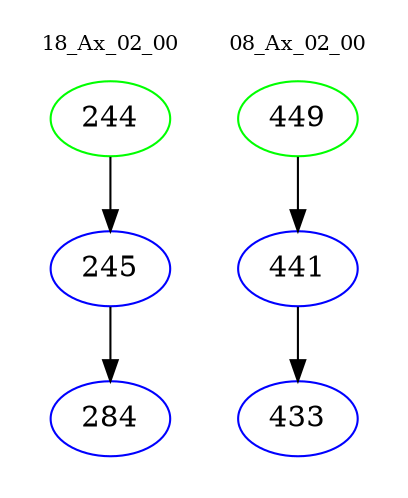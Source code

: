 digraph{
subgraph cluster_0 {
color = white
label = "18_Ax_02_00";
fontsize=10;
T0_244 [label="244", color="green"]
T0_244 -> T0_245 [color="black"]
T0_245 [label="245", color="blue"]
T0_245 -> T0_284 [color="black"]
T0_284 [label="284", color="blue"]
}
subgraph cluster_1 {
color = white
label = "08_Ax_02_00";
fontsize=10;
T1_449 [label="449", color="green"]
T1_449 -> T1_441 [color="black"]
T1_441 [label="441", color="blue"]
T1_441 -> T1_433 [color="black"]
T1_433 [label="433", color="blue"]
}
}
